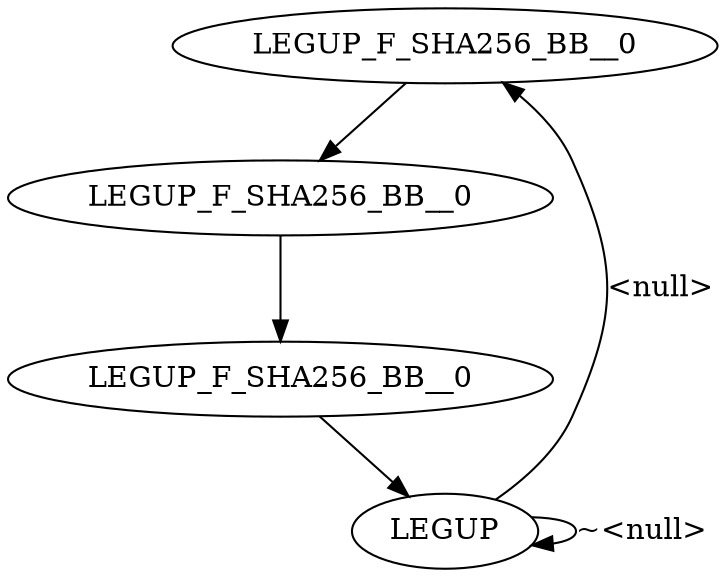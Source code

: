 digraph {
Node0x3739910[label="LEGUP_F_SHA256_BB__0"];
Node0x3739770[label="LEGUP"];
Node0x3739770 -> Node0x3739910[label="<null>"];
Node0x3739770 -> Node0x3739770[label="~<null>"];
Node0x37399e0[label="LEGUP_F_SHA256_BB__0"];
Node0x3739910 -> Node0x37399e0;
Node0x37356e0[label="LEGUP_F_SHA256_BB__0"];
Node0x37399e0 -> Node0x37356e0;
Node0x37356e0 -> Node0x3739770;
}
